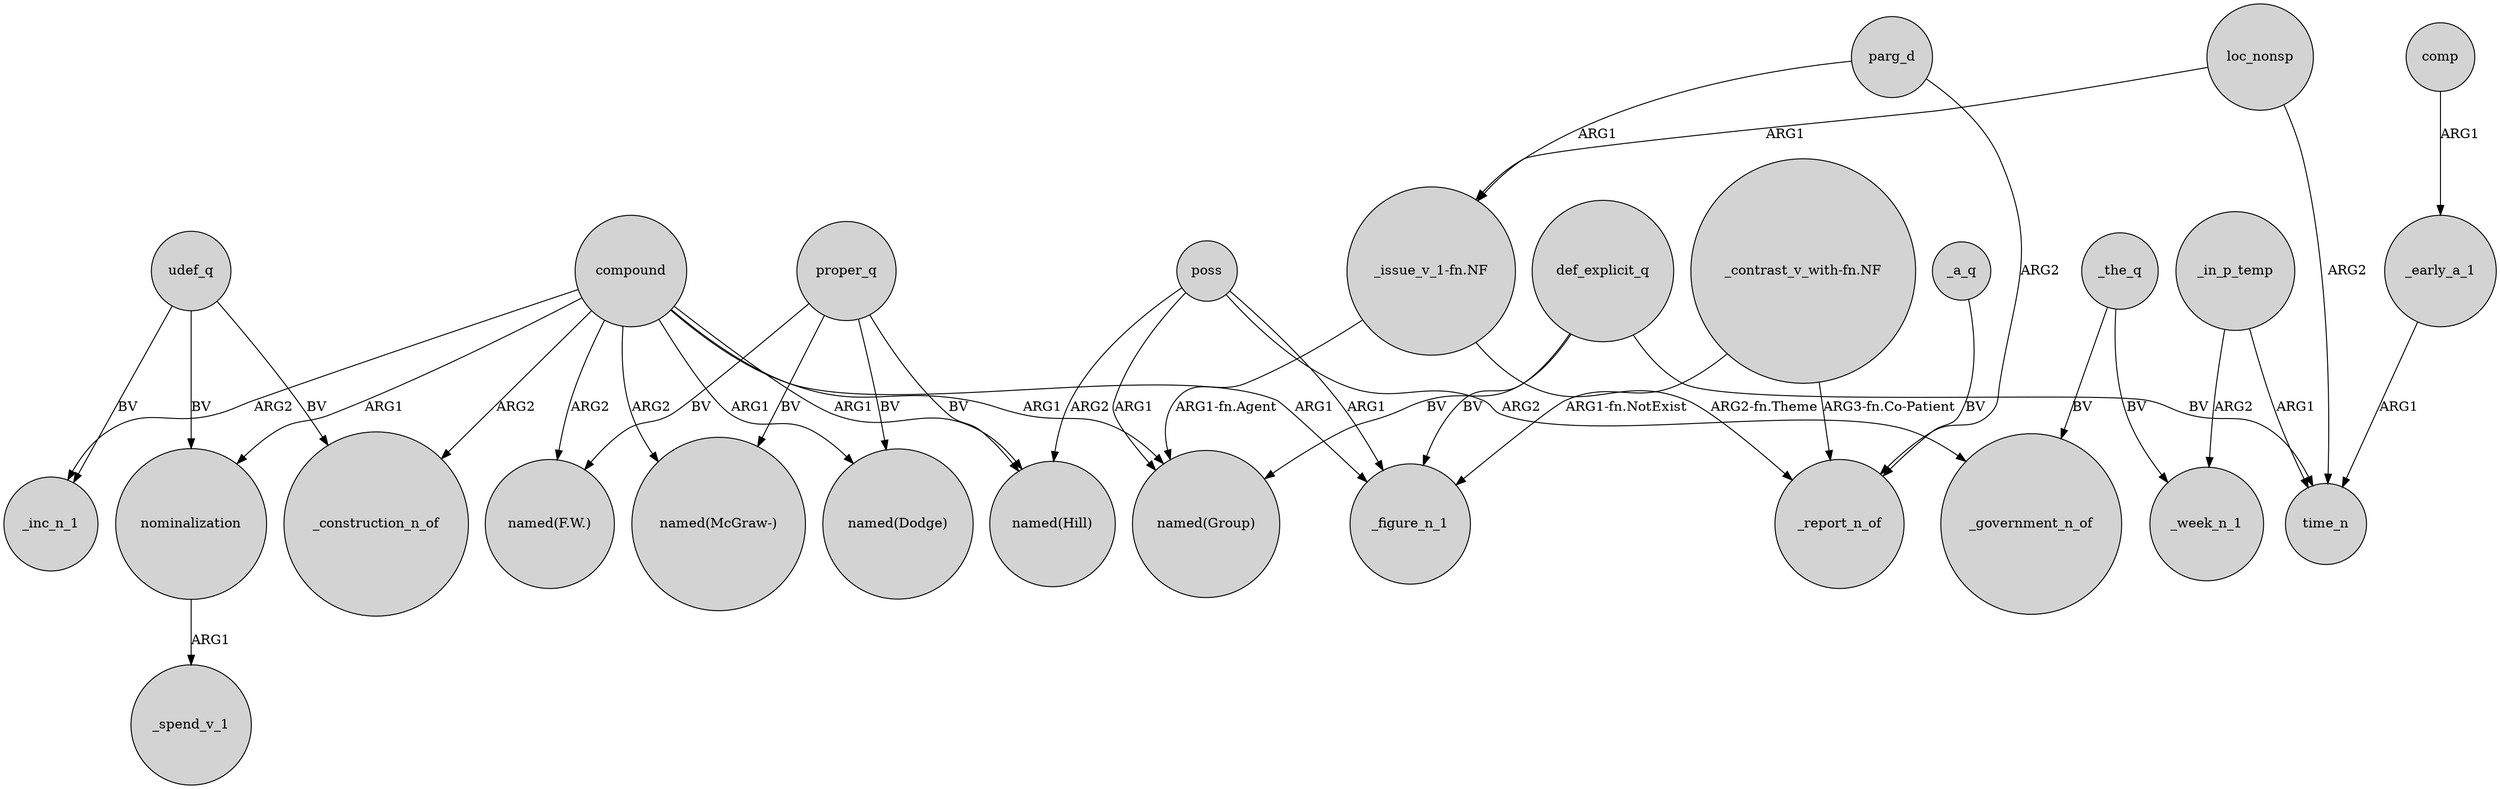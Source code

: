 digraph {
	node [shape=circle style=filled]
	"_contrast_v_with-fn.NF" -> _report_n_of [label="ARG3-fn.Co-Patient"]
	_a_q -> _report_n_of [label=BV]
	loc_nonsp -> "_issue_v_1-fn.NF" [label=ARG1]
	def_explicit_q -> _figure_n_1 [label=BV]
	"_issue_v_1-fn.NF" -> _report_n_of [label="ARG2-fn.Theme"]
	udef_q -> _inc_n_1 [label=BV]
	nominalization -> _spend_v_1 [label=ARG1]
	def_explicit_q -> time_n [label=BV]
	compound -> "named(F.W.)" [label=ARG2]
	poss -> _figure_n_1 [label=ARG1]
	_in_p_temp -> _week_n_1 [label=ARG2]
	proper_q -> "named(McGraw-)" [label=BV]
	compound -> "named(Dodge)" [label=ARG1]
	compound -> "named(Hill)" [label=ARG1]
	parg_d -> _report_n_of [label=ARG2]
	loc_nonsp -> time_n [label=ARG2]
	compound -> "named(Group)" [label=ARG1]
	def_explicit_q -> "named(Group)" [label=BV]
	parg_d -> "_issue_v_1-fn.NF" [label=ARG1]
	poss -> "named(Group)" [label=ARG1]
	_the_q -> _week_n_1 [label=BV]
	proper_q -> "named(Dodge)" [label=BV]
	udef_q -> nominalization [label=BV]
	proper_q -> "named(Hill)" [label=BV]
	_the_q -> _government_n_of [label=BV]
	_early_a_1 -> time_n [label=ARG1]
	proper_q -> "named(F.W.)" [label=BV]
	compound -> _construction_n_of [label=ARG2]
	_in_p_temp -> time_n [label=ARG1]
	"_issue_v_1-fn.NF" -> "named(Group)" [label="ARG1-fn.Agent"]
	udef_q -> _construction_n_of [label=BV]
	poss -> _government_n_of [label=ARG2]
	compound -> nominalization [label=ARG1]
	compound -> _inc_n_1 [label=ARG2]
	comp -> _early_a_1 [label=ARG1]
	poss -> "named(Hill)" [label=ARG2]
	"_contrast_v_with-fn.NF" -> _figure_n_1 [label="ARG1-fn.NotExist"]
	compound -> "named(McGraw-)" [label=ARG2]
	compound -> _figure_n_1 [label=ARG1]
}
